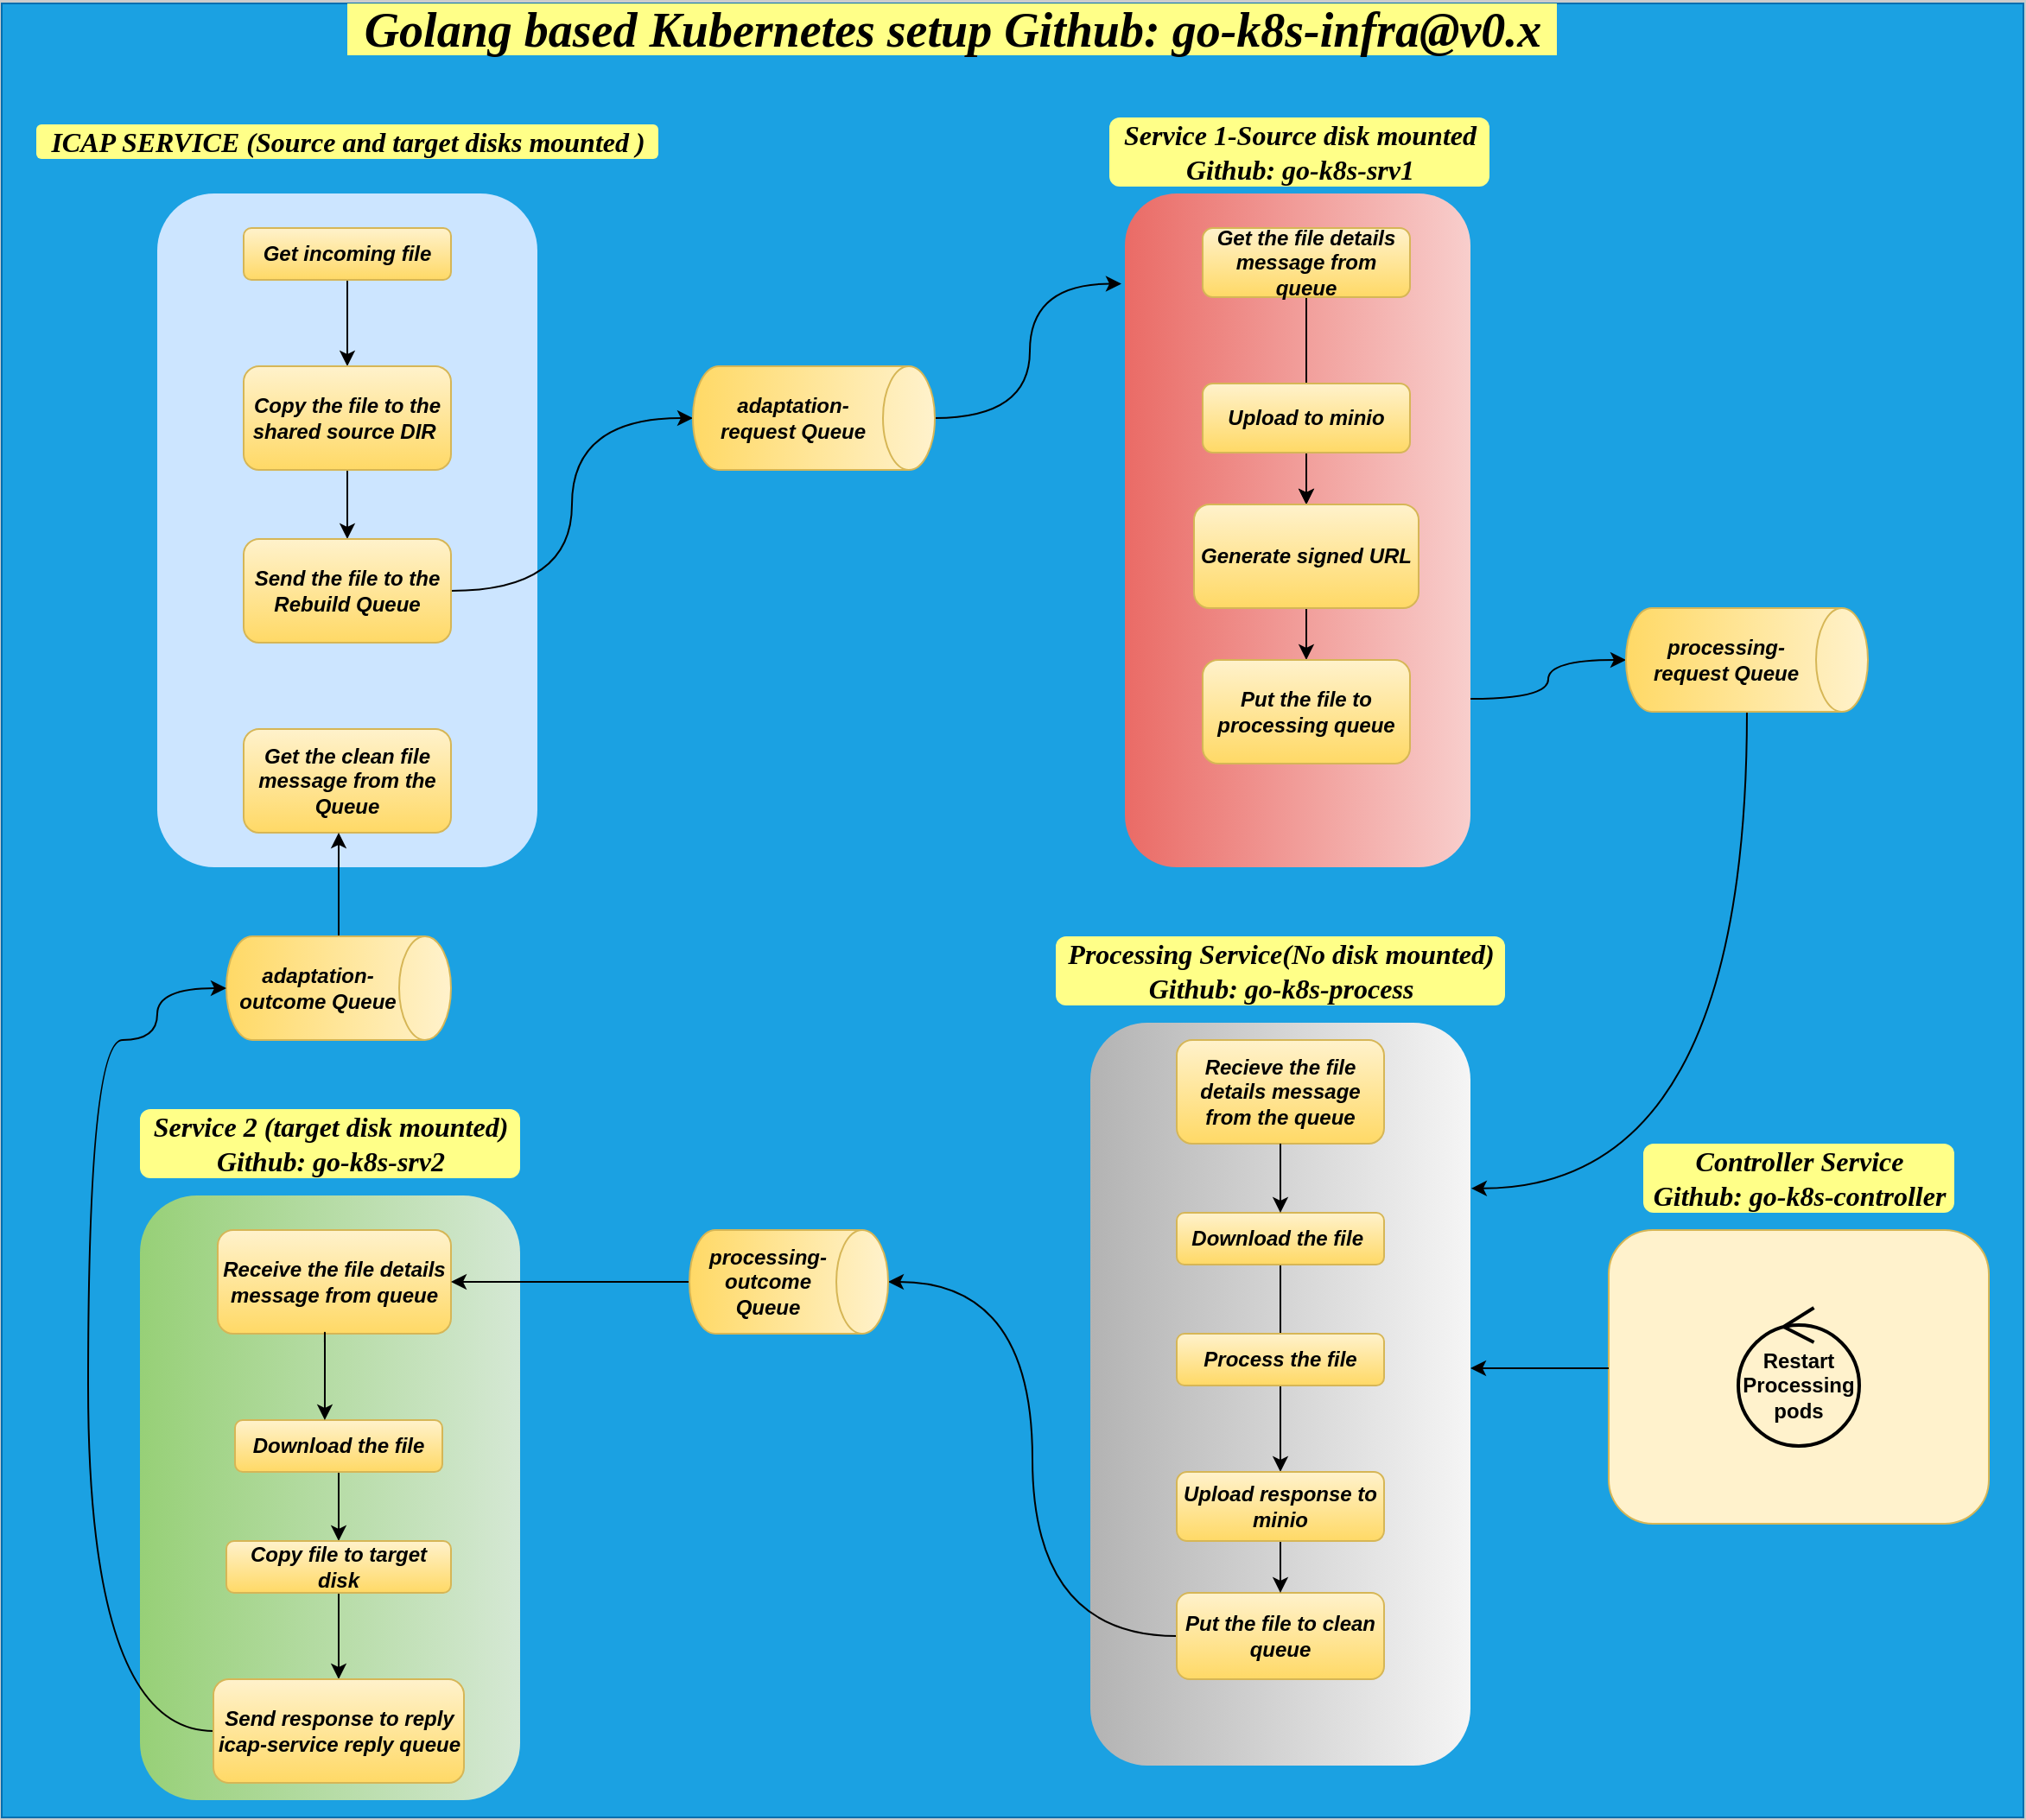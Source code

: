 <mxfile version="14.4.3" type="device"><diagram id="OUAB6stlO3h3QkFjpMtZ" name="Page-1"><mxGraphModel dx="2881" dy="1174" grid="1" gridSize="10" guides="1" tooltips="1" connect="1" arrows="1" fold="1" page="1" pageScale="1" pageWidth="850" pageHeight="1100" background="#CCCCCC" math="0" shadow="0"><root><mxCell id="0"/><mxCell id="1" parent="0"/><mxCell id="8nz4fsZNWgNRAmKSpirQ-5" value="" style="whiteSpace=wrap;html=1;direction=south;fillColor=#1ba1e2;rounded=0;strokeColor=#006EAF;fontColor=#ffffff;fontSize=16;fontStyle=1" vertex="1" parent="1"><mxGeometry x="-650" y="30" width="1170" height="1050" as="geometry"/></mxCell><mxCell id="8nz4fsZNWgNRAmKSpirQ-2" value="" style="whiteSpace=wrap;html=1;direction=south;fillColor=#fff2cc;rounded=1;strokeColor=#d6b656;" vertex="1" parent="1"><mxGeometry x="280" y="740" width="220" height="170" as="geometry"/></mxCell><mxCell id="aMTZvYFQ-nULHS5TjH6o-3" value="" style="whiteSpace=wrap;html=1;direction=south;fillColor=#cce5ff;rounded=1;strokeColor=none;" parent="1" vertex="1"><mxGeometry x="-560" y="140" width="220" height="390" as="geometry"/></mxCell><mxCell id="aMTZvYFQ-nULHS5TjH6o-39" style="edgeStyle=orthogonalEdgeStyle;orthogonalLoop=1;jettySize=auto;html=1;curved=1;" parent="1" source="aMTZvYFQ-nULHS5TjH6o-4" target="aMTZvYFQ-nULHS5TjH6o-5" edge="1"><mxGeometry relative="1" as="geometry"/></mxCell><mxCell id="aMTZvYFQ-nULHS5TjH6o-4" value="Get incoming file" style="whiteSpace=wrap;html=1;fillColor=#fff2cc;strokeColor=#d6b656;gradientColor=#ffd966;labelBackgroundColor=none;fontStyle=3;fontFamily=Helvetica;rounded=1;" parent="1" vertex="1"><mxGeometry x="-510" y="160" width="120" height="30" as="geometry"/></mxCell><mxCell id="aMTZvYFQ-nULHS5TjH6o-40" value="" style="edgeStyle=orthogonalEdgeStyle;orthogonalLoop=1;jettySize=auto;html=1;curved=1;" parent="1" source="aMTZvYFQ-nULHS5TjH6o-5" target="aMTZvYFQ-nULHS5TjH6o-6" edge="1"><mxGeometry relative="1" as="geometry"/></mxCell><mxCell id="aMTZvYFQ-nULHS5TjH6o-5" value="Copy the file to the shared source DIR&amp;nbsp;" style="whiteSpace=wrap;html=1;gradientColor=#ffd966;fillColor=#fff2cc;strokeColor=#d6b656;fontStyle=3;rounded=1;" parent="1" vertex="1"><mxGeometry x="-510" y="240" width="120" height="60" as="geometry"/></mxCell><mxCell id="aMTZvYFQ-nULHS5TjH6o-23" style="edgeStyle=orthogonalEdgeStyle;orthogonalLoop=1;jettySize=auto;html=1;entryX=0.5;entryY=1;entryDx=0;entryDy=0;entryPerimeter=0;curved=1;" parent="1" source="aMTZvYFQ-nULHS5TjH6o-6" target="aMTZvYFQ-nULHS5TjH6o-21" edge="1"><mxGeometry relative="1" as="geometry"/></mxCell><mxCell id="aMTZvYFQ-nULHS5TjH6o-6" value="Send the file to the Rebuild Queue" style="whiteSpace=wrap;html=1;gradientColor=#ffd966;fillColor=#fff2cc;strokeColor=#d6b656;fontStyle=3;rounded=1;" parent="1" vertex="1"><mxGeometry x="-510" y="340" width="120" height="60" as="geometry"/></mxCell><mxCell id="aMTZvYFQ-nULHS5TjH6o-8" value="Get the clean file message from the Queue" style="whiteSpace=wrap;html=1;gradientColor=#ffd966;fillColor=#fff2cc;strokeColor=#d6b656;fontStyle=3;rounded=1;" parent="1" vertex="1"><mxGeometry x="-510" y="450" width="120" height="60" as="geometry"/></mxCell><mxCell id="aMTZvYFQ-nULHS5TjH6o-9" value="" style="endArrow=classic;html=1;curved=1;" parent="1" edge="1"><mxGeometry width="50" height="50" relative="1" as="geometry"><mxPoint x="-230" y="300" as="sourcePoint"/><mxPoint x="-180" y="250" as="targetPoint"/></mxGeometry></mxCell><mxCell id="aMTZvYFQ-nULHS5TjH6o-10" value="" style="endArrow=classic;html=1;curved=1;" parent="1" edge="1"><mxGeometry width="50" height="50" relative="1" as="geometry"><mxPoint x="-230" y="300" as="sourcePoint"/><mxPoint x="-180" y="250" as="targetPoint"/></mxGeometry></mxCell><mxCell id="aMTZvYFQ-nULHS5TjH6o-11" value="" style="endArrow=classic;html=1;curved=1;" parent="1" edge="1"><mxGeometry width="50" height="50" relative="1" as="geometry"><mxPoint x="-230" y="300" as="sourcePoint"/><mxPoint x="-180" y="250" as="targetPoint"/></mxGeometry></mxCell><mxCell id="aMTZvYFQ-nULHS5TjH6o-12" value="" style="endArrow=classic;html=1;curved=1;" parent="1" edge="1"><mxGeometry width="50" height="50" relative="1" as="geometry"><mxPoint x="-230" y="300" as="sourcePoint"/><mxPoint x="-180" y="250" as="targetPoint"/></mxGeometry></mxCell><mxCell id="aMTZvYFQ-nULHS5TjH6o-13" value="" style="endArrow=classic;html=1;curved=1;" parent="1" edge="1"><mxGeometry width="50" height="50" relative="1" as="geometry"><mxPoint x="-230" y="300" as="sourcePoint"/><mxPoint x="-180" y="250" as="targetPoint"/></mxGeometry></mxCell><mxCell id="aMTZvYFQ-nULHS5TjH6o-14" value="" style="endArrow=classic;html=1;curved=1;" parent="1" edge="1"><mxGeometry width="50" height="50" relative="1" as="geometry"><mxPoint x="-230" y="300" as="sourcePoint"/><mxPoint x="-180" y="250" as="targetPoint"/></mxGeometry></mxCell><mxCell id="aMTZvYFQ-nULHS5TjH6o-15" value="" style="endArrow=classic;html=1;curved=1;" parent="1" edge="1"><mxGeometry width="50" height="50" relative="1" as="geometry"><mxPoint x="-230" y="300" as="sourcePoint"/><mxPoint x="-180" y="250" as="targetPoint"/></mxGeometry></mxCell><mxCell id="aMTZvYFQ-nULHS5TjH6o-16" value="" style="endArrow=classic;html=1;curved=1;" parent="1" edge="1"><mxGeometry width="50" height="50" relative="1" as="geometry"><mxPoint x="-230" y="300" as="sourcePoint"/><mxPoint x="-180" y="250" as="targetPoint"/></mxGeometry></mxCell><mxCell id="aMTZvYFQ-nULHS5TjH6o-17" value="" style="endArrow=classic;html=1;curved=1;" parent="1" source="aMTZvYFQ-nULHS5TjH6o-21" edge="1"><mxGeometry width="50" height="50" relative="1" as="geometry"><mxPoint x="-230" y="300" as="sourcePoint"/><mxPoint x="-180" y="250" as="targetPoint"/></mxGeometry></mxCell><mxCell id="aMTZvYFQ-nULHS5TjH6o-37" style="edgeStyle=orthogonalEdgeStyle;orthogonalLoop=1;jettySize=auto;html=1;entryX=0.134;entryY=1.01;entryDx=0;entryDy=0;entryPerimeter=0;curved=1;" parent="1" source="aMTZvYFQ-nULHS5TjH6o-21" target="aMTZvYFQ-nULHS5TjH6o-24" edge="1"><mxGeometry relative="1" as="geometry"/></mxCell><mxCell id="aMTZvYFQ-nULHS5TjH6o-21" value="adaptation-request Queue" style="shape=cylinder3;whiteSpace=wrap;html=1;boundedLbl=1;backgroundOutline=1;size=15;direction=south;gradientColor=#ffd966;fillColor=#fff2cc;strokeColor=#d6b656;fontStyle=3;rounded=1;" parent="1" vertex="1"><mxGeometry x="-250" y="240" width="140" height="60" as="geometry"/></mxCell><mxCell id="aMTZvYFQ-nULHS5TjH6o-22" value="" style="endArrow=classic;html=1;curved=1;" parent="1" target="aMTZvYFQ-nULHS5TjH6o-21" edge="1"><mxGeometry width="50" height="50" relative="1" as="geometry"><mxPoint x="-230" y="300" as="sourcePoint"/><mxPoint x="-180" y="250" as="targetPoint"/></mxGeometry></mxCell><mxCell id="8nz4fsZNWgNRAmKSpirQ-8" style="edgeStyle=orthogonalEdgeStyle;curved=1;rounded=0;orthogonalLoop=1;jettySize=auto;html=1;exitX=0.75;exitY=0;exitDx=0;exitDy=0;entryX=0.5;entryY=1;entryDx=0;entryDy=0;entryPerimeter=0;fontSize=16;fontColor=#FFFFFF;" edge="1" parent="1" source="aMTZvYFQ-nULHS5TjH6o-24" target="aMTZvYFQ-nULHS5TjH6o-48"><mxGeometry relative="1" as="geometry"/></mxCell><mxCell id="aMTZvYFQ-nULHS5TjH6o-24" value="" style="whiteSpace=wrap;html=1;direction=south;fillColor=#f8cecc;gradientColor=#ea6b66;rounded=1;strokeColor=none;" parent="1" vertex="1"><mxGeometry y="140" width="200" height="390" as="geometry"/></mxCell><mxCell id="aMTZvYFQ-nULHS5TjH6o-47" value="" style="edgeStyle=orthogonalEdgeStyle;orthogonalLoop=1;jettySize=auto;html=1;curved=1;" parent="1" source="aMTZvYFQ-nULHS5TjH6o-26" target="aMTZvYFQ-nULHS5TjH6o-30" edge="1"><mxGeometry relative="1" as="geometry"/></mxCell><mxCell id="aMTZvYFQ-nULHS5TjH6o-26" value="Get the file details message from queue" style="whiteSpace=wrap;html=1;gradientColor=#ffd966;fillColor=#fff2cc;strokeColor=#d6b656;fontStyle=3;rounded=1;" parent="1" vertex="1"><mxGeometry x="45" y="160" width="120" height="40" as="geometry"/></mxCell><mxCell id="aMTZvYFQ-nULHS5TjH6o-43" value="" style="edgeStyle=orthogonalEdgeStyle;orthogonalLoop=1;jettySize=auto;html=1;curved=1;" parent="1" source="aMTZvYFQ-nULHS5TjH6o-27" target="aMTZvYFQ-nULHS5TjH6o-30" edge="1"><mxGeometry relative="1" as="geometry"/></mxCell><mxCell id="aMTZvYFQ-nULHS5TjH6o-27" value="Upload to minio" style="whiteSpace=wrap;html=1;gradientColor=#ffd966;fillColor=#fff2cc;strokeColor=#d6b656;fontStyle=3;rounded=1;" parent="1" vertex="1"><mxGeometry x="45" y="250" width="120" height="40" as="geometry"/></mxCell><mxCell id="aMTZvYFQ-nULHS5TjH6o-44" value="" style="edgeStyle=orthogonalEdgeStyle;orthogonalLoop=1;jettySize=auto;html=1;curved=1;" parent="1" source="aMTZvYFQ-nULHS5TjH6o-30" target="aMTZvYFQ-nULHS5TjH6o-31" edge="1"><mxGeometry relative="1" as="geometry"/></mxCell><mxCell id="aMTZvYFQ-nULHS5TjH6o-30" value="Generate signed URL" style="whiteSpace=wrap;html=1;gradientColor=#ffd966;fillColor=#fff2cc;strokeColor=#d6b656;fontStyle=3;rounded=1;" parent="1" vertex="1"><mxGeometry x="40" y="320" width="130" height="60" as="geometry"/></mxCell><mxCell id="aMTZvYFQ-nULHS5TjH6o-31" value="Put the file to processing queue" style="whiteSpace=wrap;html=1;gradientColor=#ffd966;fillColor=#fff2cc;strokeColor=#d6b656;fontStyle=3;rounded=1;" parent="1" vertex="1"><mxGeometry x="45" y="410" width="120" height="60" as="geometry"/></mxCell><mxCell id="8nz4fsZNWgNRAmKSpirQ-7" style="edgeStyle=orthogonalEdgeStyle;curved=1;rounded=0;orthogonalLoop=1;jettySize=auto;html=1;exitX=1;exitY=0.5;exitDx=0;exitDy=0;exitPerimeter=0;entryX=0.223;entryY=-0.002;entryDx=0;entryDy=0;entryPerimeter=0;fontSize=16;fontColor=#FFFFFF;" edge="1" parent="1" source="aMTZvYFQ-nULHS5TjH6o-48" target="aMTZvYFQ-nULHS5TjH6o-54"><mxGeometry relative="1" as="geometry"/></mxCell><mxCell id="aMTZvYFQ-nULHS5TjH6o-48" value="processing-request Queue" style="shape=cylinder3;whiteSpace=wrap;html=1;boundedLbl=1;backgroundOutline=1;size=15;direction=south;gradientColor=#ffd966;fillColor=#fff2cc;strokeColor=#d6b656;fontStyle=3;rounded=1;" parent="1" vertex="1"><mxGeometry x="290" y="380" width="140" height="60" as="geometry"/></mxCell><mxCell id="aMTZvYFQ-nULHS5TjH6o-53" style="edgeStyle=orthogonalEdgeStyle;orthogonalLoop=1;jettySize=auto;html=1;curved=1;" parent="1" source="aMTZvYFQ-nULHS5TjH6o-52" target="aMTZvYFQ-nULHS5TjH6o-8" edge="1"><mxGeometry relative="1" as="geometry"><Array as="points"><mxPoint x="-450" y="580"/><mxPoint x="-450" y="580"/></Array></mxGeometry></mxCell><mxCell id="aMTZvYFQ-nULHS5TjH6o-52" value="adaptation-outcome Queue" style="shape=cylinder3;whiteSpace=wrap;html=1;boundedLbl=1;backgroundOutline=1;size=15;direction=south;gradientColor=#ffd966;fillColor=#fff2cc;strokeColor=#d6b656;rounded=1;fontStyle=3" parent="1" vertex="1"><mxGeometry x="-520" y="570" width="130" height="60" as="geometry"/></mxCell><mxCell id="aMTZvYFQ-nULHS5TjH6o-54" value="" style="whiteSpace=wrap;html=1;direction=south;gradientColor=#b3b3b3;fillColor=#f5f5f5;rounded=1;strokeColor=none;" parent="1" vertex="1"><mxGeometry x="-20" y="620" width="220" height="430" as="geometry"/></mxCell><mxCell id="aMTZvYFQ-nULHS5TjH6o-55" value="Recieve the file details message from the queue" style="whiteSpace=wrap;html=1;gradientColor=#ffd966;fillColor=#fff2cc;strokeColor=#d6b656;fontStyle=3;rounded=1;" parent="1" vertex="1"><mxGeometry x="30" y="630" width="120" height="60" as="geometry"/></mxCell><mxCell id="aMTZvYFQ-nULHS5TjH6o-81" value="" style="edgeStyle=orthogonalEdgeStyle;orthogonalLoop=1;jettySize=auto;html=1;curved=1;" parent="1" source="aMTZvYFQ-nULHS5TjH6o-56" target="aMTZvYFQ-nULHS5TjH6o-60" edge="1"><mxGeometry relative="1" as="geometry"/></mxCell><mxCell id="aMTZvYFQ-nULHS5TjH6o-56" value="Download the file&amp;nbsp;" style="whiteSpace=wrap;html=1;gradientColor=#ffd966;fillColor=#fff2cc;strokeColor=#d6b656;fontStyle=3;rounded=1;" parent="1" vertex="1"><mxGeometry x="30" y="730" width="120" height="30" as="geometry"/></mxCell><mxCell id="aMTZvYFQ-nULHS5TjH6o-57" value="Process the file" style="whiteSpace=wrap;html=1;gradientColor=#ffd966;fillColor=#fff2cc;strokeColor=#d6b656;fontStyle=3;rounded=1;" parent="1" vertex="1"><mxGeometry x="30" y="800" width="120" height="30" as="geometry"/></mxCell><mxCell id="aMTZvYFQ-nULHS5TjH6o-78" style="edgeStyle=orthogonalEdgeStyle;orthogonalLoop=1;jettySize=auto;html=1;entryX=0.5;entryY=0;entryDx=0;entryDy=0;entryPerimeter=0;curved=1;" parent="1" source="aMTZvYFQ-nULHS5TjH6o-58" target="aMTZvYFQ-nULHS5TjH6o-67" edge="1"><mxGeometry relative="1" as="geometry"/></mxCell><mxCell id="aMTZvYFQ-nULHS5TjH6o-58" value="Put the file to clean queue" style="whiteSpace=wrap;html=1;gradientColor=#ffd966;fillColor=#fff2cc;strokeColor=#d6b656;fontStyle=3;labelBorderColor=none;rounded=1;" parent="1" vertex="1"><mxGeometry x="30" y="950" width="120" height="50" as="geometry"/></mxCell><mxCell id="aMTZvYFQ-nULHS5TjH6o-82" value="" style="edgeStyle=orthogonalEdgeStyle;orthogonalLoop=1;jettySize=auto;html=1;curved=1;" parent="1" source="aMTZvYFQ-nULHS5TjH6o-60" target="aMTZvYFQ-nULHS5TjH6o-58" edge="1"><mxGeometry relative="1" as="geometry"/></mxCell><mxCell id="aMTZvYFQ-nULHS5TjH6o-60" value="Upload response to minio" style="whiteSpace=wrap;html=1;gradientColor=#ffd966;fillColor=#fff2cc;strokeColor=#d6b656;fontStyle=3;rounded=1;" parent="1" vertex="1"><mxGeometry x="30" y="880" width="120" height="40" as="geometry"/></mxCell><mxCell id="aMTZvYFQ-nULHS5TjH6o-61" style="edgeStyle=orthogonalEdgeStyle;orthogonalLoop=1;jettySize=auto;html=1;exitX=1;exitY=0.5;exitDx=0;exitDy=0;curved=1;" parent="1" source="aMTZvYFQ-nULHS5TjH6o-54" target="aMTZvYFQ-nULHS5TjH6o-54" edge="1"><mxGeometry relative="1" as="geometry"/></mxCell><mxCell id="aMTZvYFQ-nULHS5TjH6o-62" value="" style="whiteSpace=wrap;html=1;direction=south;gradientColor=#97d077;fillColor=#d5e8d4;rounded=1;strokeColor=none;" parent="1" vertex="1"><mxGeometry x="-570" y="720" width="220" height="350" as="geometry"/></mxCell><mxCell id="aMTZvYFQ-nULHS5TjH6o-63" value="Receive the file details message from queue" style="whiteSpace=wrap;html=1;gradientColor=#ffd966;fillColor=#fff2cc;strokeColor=#d6b656;fontStyle=3;rounded=1;" parent="1" vertex="1"><mxGeometry x="-525" y="740" width="135" height="60" as="geometry"/></mxCell><mxCell id="aMTZvYFQ-nULHS5TjH6o-74" value="" style="edgeStyle=orthogonalEdgeStyle;orthogonalLoop=1;jettySize=auto;html=1;curved=1;" parent="1" source="aMTZvYFQ-nULHS5TjH6o-64" target="aMTZvYFQ-nULHS5TjH6o-65" edge="1"><mxGeometry relative="1" as="geometry"/></mxCell><mxCell id="aMTZvYFQ-nULHS5TjH6o-64" value="Download the file" style="whiteSpace=wrap;html=1;gradientColor=#ffd966;fillColor=#fff2cc;strokeColor=#d6b656;fontStyle=3;rounded=1;" parent="1" vertex="1"><mxGeometry x="-515" y="850" width="120" height="30" as="geometry"/></mxCell><mxCell id="aMTZvYFQ-nULHS5TjH6o-76" value="" style="edgeStyle=orthogonalEdgeStyle;orthogonalLoop=1;jettySize=auto;html=1;curved=1;" parent="1" source="aMTZvYFQ-nULHS5TjH6o-65" target="aMTZvYFQ-nULHS5TjH6o-66" edge="1"><mxGeometry relative="1" as="geometry"/></mxCell><mxCell id="aMTZvYFQ-nULHS5TjH6o-65" value="Copy file to target disk" style="whiteSpace=wrap;html=1;gradientColor=#ffd966;fillColor=#fff2cc;strokeColor=#d6b656;fontStyle=3;rounded=1;" parent="1" vertex="1"><mxGeometry x="-520" y="920" width="130" height="30" as="geometry"/></mxCell><mxCell id="aMTZvYFQ-nULHS5TjH6o-68" style="edgeStyle=orthogonalEdgeStyle;orthogonalLoop=1;jettySize=auto;html=1;curved=1;entryX=0.5;entryY=1;entryDx=0;entryDy=0;entryPerimeter=0;" parent="1" source="aMTZvYFQ-nULHS5TjH6o-66" edge="1" target="aMTZvYFQ-nULHS5TjH6o-52"><mxGeometry relative="1" as="geometry"><mxPoint x="-520" y="630" as="targetPoint"/><Array as="points"><mxPoint x="-600" y="1030"/><mxPoint x="-600" y="630"/><mxPoint x="-560" y="630"/><mxPoint x="-560" y="600"/></Array></mxGeometry></mxCell><mxCell id="aMTZvYFQ-nULHS5TjH6o-66" value="Send response to reply icap-service reply queue" style="whiteSpace=wrap;html=1;gradientColor=#ffd966;fillColor=#fff2cc;strokeColor=#d6b656;fontStyle=3;rounded=1;" parent="1" vertex="1"><mxGeometry x="-527.5" y="1000" width="145" height="60" as="geometry"/></mxCell><mxCell id="aMTZvYFQ-nULHS5TjH6o-77" style="edgeStyle=orthogonalEdgeStyle;orthogonalLoop=1;jettySize=auto;html=1;curved=1;" parent="1" source="aMTZvYFQ-nULHS5TjH6o-67" target="aMTZvYFQ-nULHS5TjH6o-63" edge="1"><mxGeometry relative="1" as="geometry"/></mxCell><mxCell id="aMTZvYFQ-nULHS5TjH6o-67" value="processing-outcome Queue" style="shape=cylinder3;whiteSpace=wrap;html=1;boundedLbl=1;backgroundOutline=1;size=15;direction=south;gradientColor=#ffd966;fillColor=#fff2cc;strokeColor=#d6b656;fontStyle=3;rounded=1;" parent="1" vertex="1"><mxGeometry x="-252" y="740" width="115" height="60" as="geometry"/></mxCell><mxCell id="aMTZvYFQ-nULHS5TjH6o-73" value="" style="endArrow=classic;html=1;exitX=0.459;exitY=1.083;exitDx=0;exitDy=0;exitPerimeter=0;entryX=0.433;entryY=0;entryDx=0;entryDy=0;entryPerimeter=0;curved=1;" parent="1" source="aMTZvYFQ-nULHS5TjH6o-63" target="aMTZvYFQ-nULHS5TjH6o-64" edge="1"><mxGeometry width="50" height="50" relative="1" as="geometry"><mxPoint x="-480" y="850" as="sourcePoint"/><mxPoint x="-430" y="800" as="targetPoint"/><Array as="points"><mxPoint x="-463" y="790"/><mxPoint x="-463" y="840"/></Array></mxGeometry></mxCell><mxCell id="aMTZvYFQ-nULHS5TjH6o-80" value="" style="endArrow=classic;html=1;entryX=0.5;entryY=0;entryDx=0;entryDy=0;curved=1;" parent="1" target="aMTZvYFQ-nULHS5TjH6o-56" edge="1"><mxGeometry width="50" height="50" relative="1" as="geometry"><mxPoint x="90" y="690" as="sourcePoint"/><mxPoint x="120" y="690" as="targetPoint"/></mxGeometry></mxCell><mxCell id="aMTZvYFQ-nULHS5TjH6o-87" value="ICAP SERVICE (Source and target disks mounted )" style="text;html=1;align=center;verticalAlign=middle;resizable=0;points=[];autosize=1;gradientColor=none;fillColor=#ffff88;fontFamily=Times New Roman;fontSize=16;fontStyle=3;rounded=1;" parent="1" vertex="1"><mxGeometry x="-630" y="100" width="360" height="20" as="geometry"/></mxCell><mxCell id="aMTZvYFQ-nULHS5TjH6o-88" value="Service 1-Source disk mounted&lt;br&gt;Github: go-k8s-srv1" style="text;html=1;align=center;verticalAlign=middle;resizable=0;points=[];autosize=1;fontSize=16;fontFamily=Times New Roman;fontStyle=3;rounded=1;fillColor=#ffff88;" parent="1" vertex="1"><mxGeometry x="-9" y="96" width="220" height="40" as="geometry"/></mxCell><mxCell id="aMTZvYFQ-nULHS5TjH6o-89" value="Processing Service(No disk mounted)&lt;br&gt;Github: go-k8s-process" style="text;html=1;align=center;verticalAlign=middle;resizable=0;points=[];autosize=1;fontSize=16;fontFamily=Times New Roman;gradientColor=none;fillColor=#ffff88;fontStyle=3;rounded=1;" parent="1" vertex="1"><mxGeometry x="-40" y="570" width="260" height="40" as="geometry"/></mxCell><mxCell id="aMTZvYFQ-nULHS5TjH6o-90" value="Service 2 (target disk mounted)&lt;br&gt;Github: go-k8s-srv2" style="text;html=1;align=center;verticalAlign=middle;resizable=0;points=[];autosize=1;fontSize=16;fontFamily=Times New Roman;fontStyle=3;gradientColor=none;fillColor=#ffff88;rounded=1;" parent="1" vertex="1"><mxGeometry x="-570" y="670" width="220" height="40" as="geometry"/></mxCell><mxCell id="8nz4fsZNWgNRAmKSpirQ-1" value="&lt;b&gt;Restart&lt;br&gt;Processing&lt;br&gt;pods&lt;/b&gt;" style="ellipse;shape=umlControl;whiteSpace=wrap;html=1;fillColor=none;strokeWidth=2;perimeterSpacing=0;" vertex="1" parent="1"><mxGeometry x="355" y="785" width="70" height="80" as="geometry"/></mxCell><mxCell id="8nz4fsZNWgNRAmKSpirQ-3" value="Controller Service&lt;br&gt;Github: go-k8s-controller" style="text;html=1;align=center;verticalAlign=middle;resizable=0;points=[];autosize=1;fontSize=16;fontFamily=Times New Roman;gradientColor=none;fillColor=#ffff88;fontStyle=3;rounded=1;" vertex="1" parent="1"><mxGeometry x="300" y="690" width="180" height="40" as="geometry"/></mxCell><mxCell id="8nz4fsZNWgNRAmKSpirQ-4" style="edgeStyle=orthogonalEdgeStyle;orthogonalLoop=1;jettySize=auto;html=1;curved=1;" edge="1" parent="1"><mxGeometry relative="1" as="geometry"><mxPoint x="280" y="820" as="sourcePoint"/><mxPoint x="200" y="820" as="targetPoint"/></mxGeometry></mxCell><mxCell id="8nz4fsZNWgNRAmKSpirQ-6" value="&lt;font style=&quot;font-size: 28px&quot;&gt;Golang based Kubernetes setup Github: go-k8s-infra@v0.x&lt;/font&gt;" style="text;html=1;align=center;verticalAlign=middle;resizable=0;points=[];autosize=1;fontSize=16;fontFamily=Times New Roman;fontStyle=3;rounded=1;fillColor=#ffff88;arcSize=0;" vertex="1" parent="1"><mxGeometry x="-450" y="30" width="700" height="30" as="geometry"/></mxCell></root></mxGraphModel></diagram></mxfile>